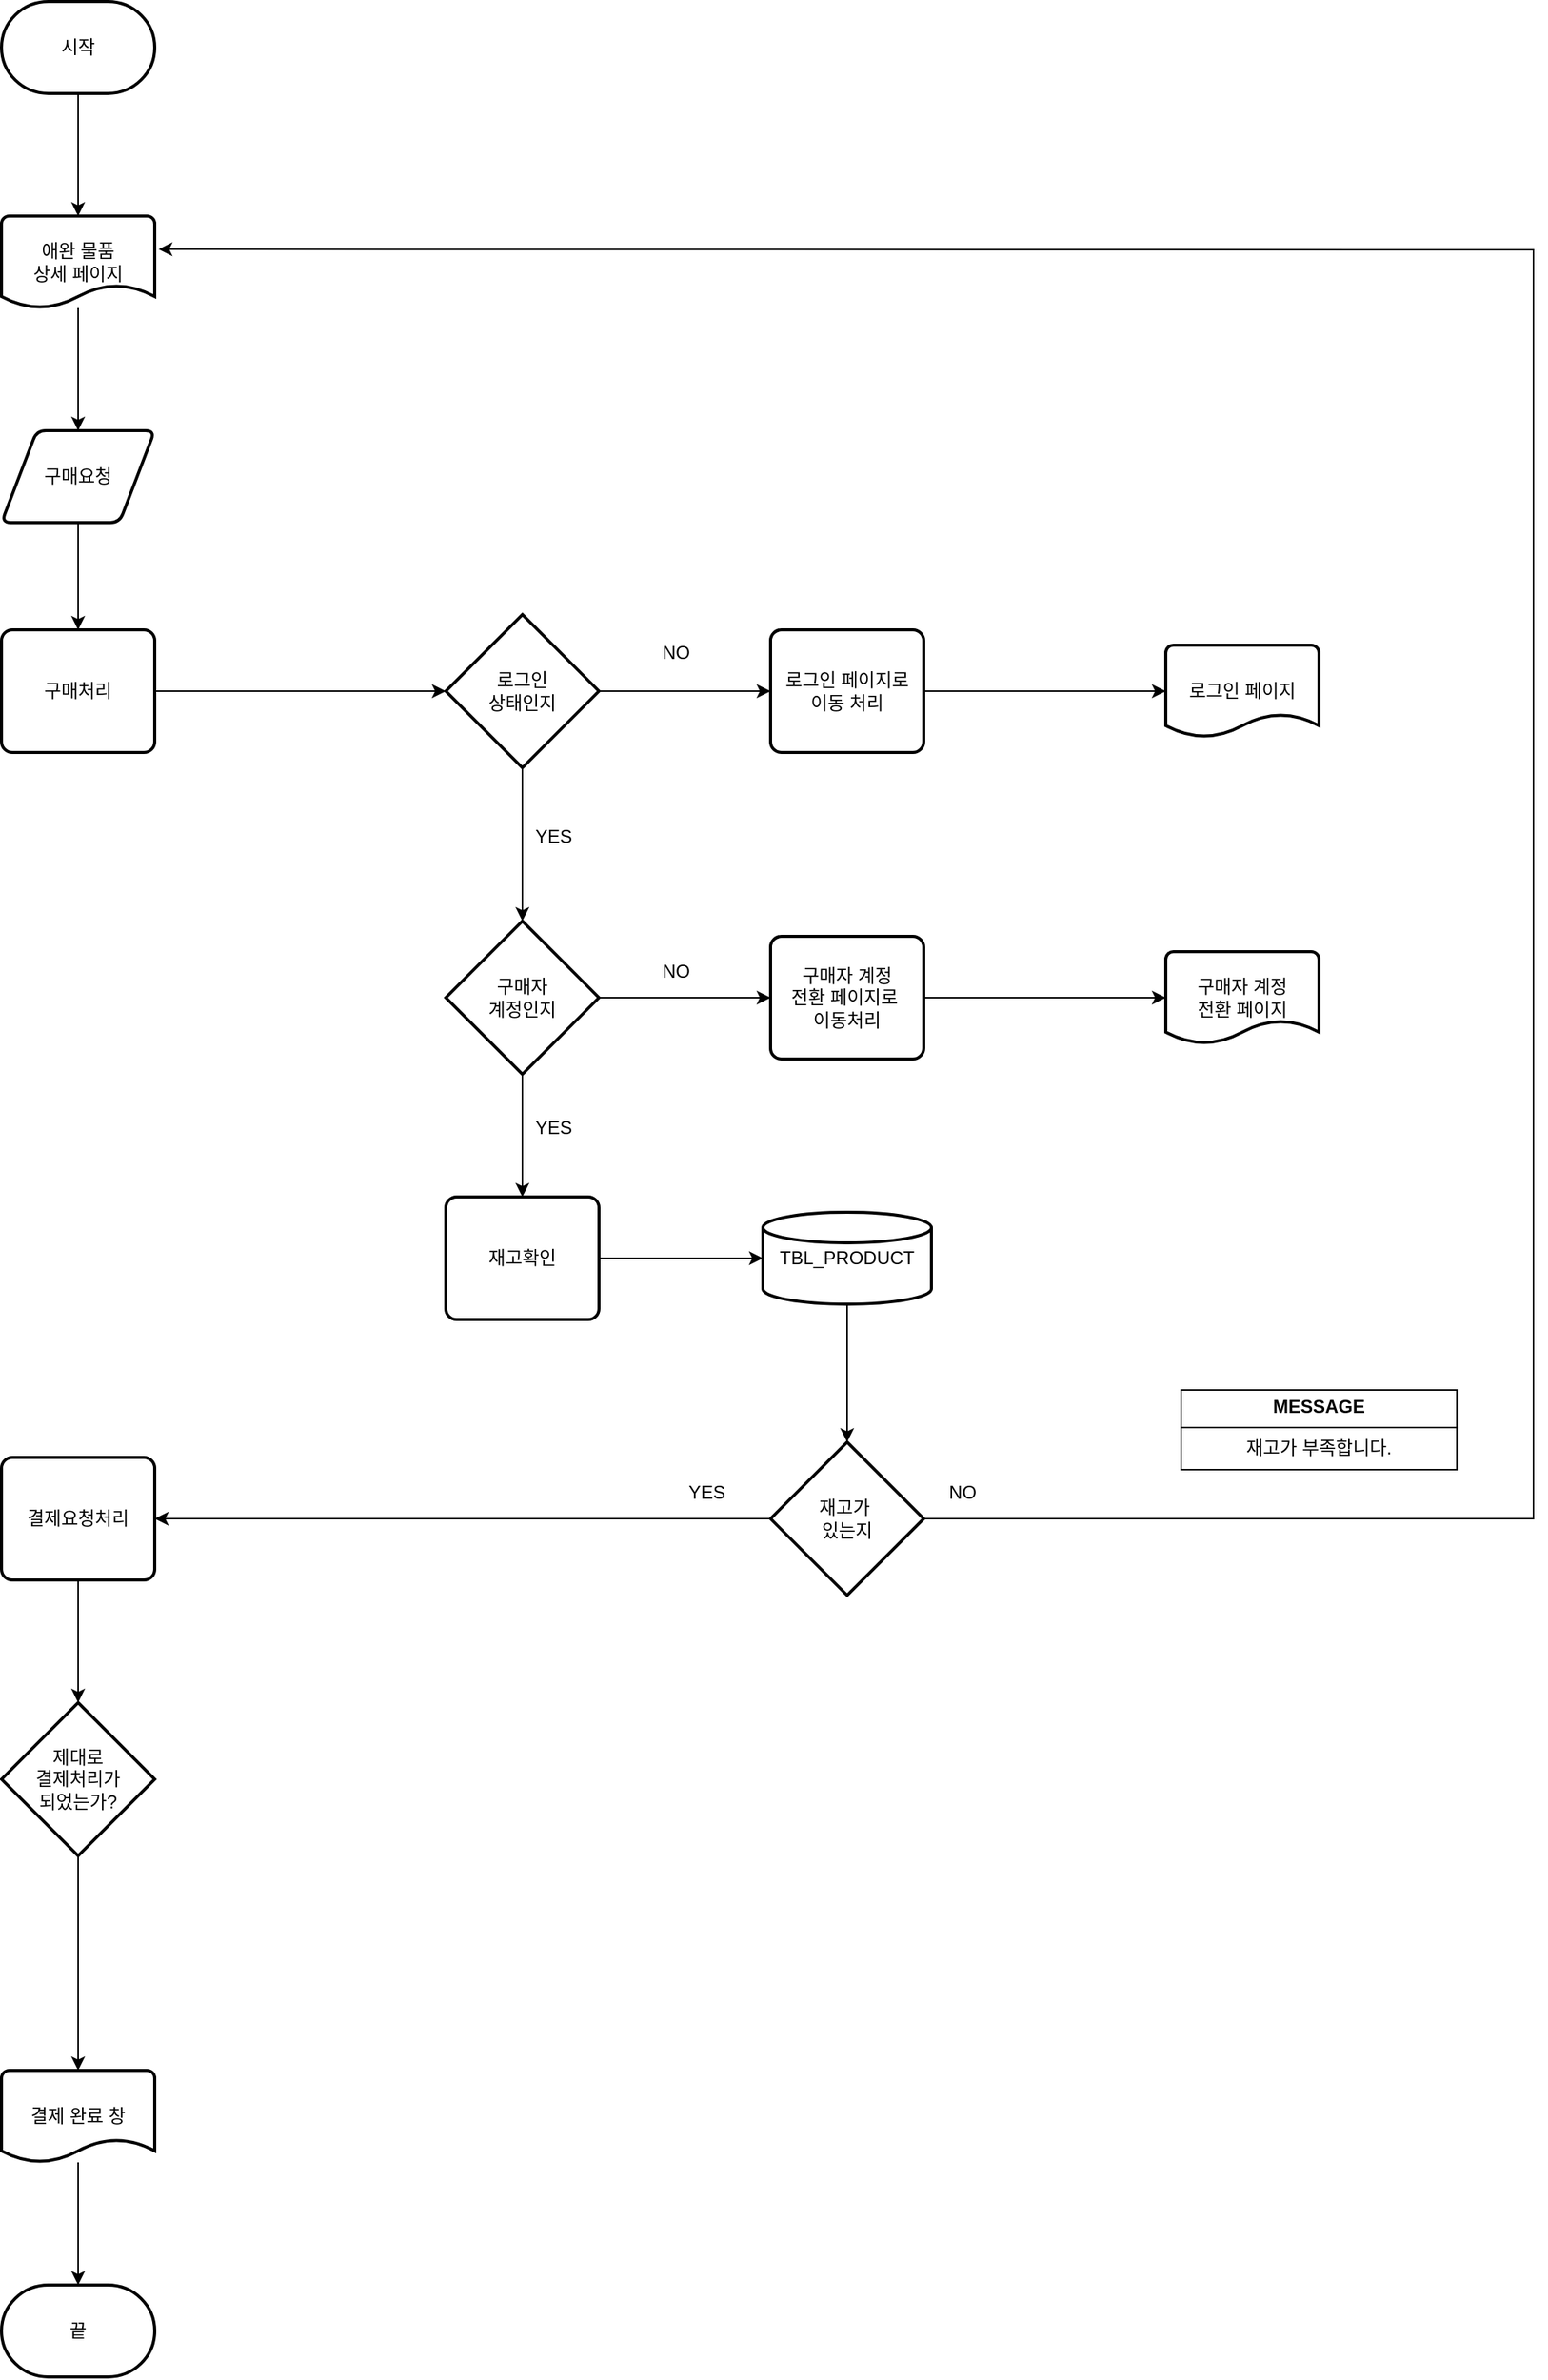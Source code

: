 <mxfile version="26.0.6">
  <diagram name="페이지-1" id="8iOkab4ulNSNluScQn8t">
    <mxGraphModel dx="2206" dy="1200" grid="1" gridSize="10" guides="1" tooltips="1" connect="1" arrows="1" fold="1" page="1" pageScale="1" pageWidth="827" pageHeight="1169" math="0" shadow="0">
      <root>
        <mxCell id="0" />
        <mxCell id="1" parent="0" />
        <mxCell id="TvJxn3U8qlSnxqmgQSPr-1" value="시작" style="strokeWidth=2;html=1;shape=mxgraph.flowchart.terminator;whiteSpace=wrap;" vertex="1" parent="1">
          <mxGeometry x="330" y="10" width="100" height="60" as="geometry" />
        </mxCell>
        <mxCell id="TvJxn3U8qlSnxqmgQSPr-2" value="끝" style="strokeWidth=2;html=1;shape=mxgraph.flowchart.terminator;whiteSpace=wrap;" vertex="1" parent="1">
          <mxGeometry x="330" y="1500" width="100" height="60" as="geometry" />
        </mxCell>
        <mxCell id="TvJxn3U8qlSnxqmgQSPr-11" style="edgeStyle=orthogonalEdgeStyle;rounded=0;orthogonalLoop=1;jettySize=auto;html=1;entryX=0.5;entryY=0;entryDx=0;entryDy=0;" edge="1" parent="1" source="TvJxn3U8qlSnxqmgQSPr-3" target="TvJxn3U8qlSnxqmgQSPr-4">
          <mxGeometry relative="1" as="geometry" />
        </mxCell>
        <mxCell id="TvJxn3U8qlSnxqmgQSPr-3" value="애완 물품&lt;div&gt;상세 페이지&lt;/div&gt;" style="strokeWidth=2;html=1;shape=mxgraph.flowchart.document2;whiteSpace=wrap;size=0.25;" vertex="1" parent="1">
          <mxGeometry x="330" y="150" width="100" height="60" as="geometry" />
        </mxCell>
        <mxCell id="TvJxn3U8qlSnxqmgQSPr-12" style="edgeStyle=orthogonalEdgeStyle;rounded=0;orthogonalLoop=1;jettySize=auto;html=1;entryX=0.5;entryY=0;entryDx=0;entryDy=0;" edge="1" parent="1" source="TvJxn3U8qlSnxqmgQSPr-4" target="TvJxn3U8qlSnxqmgQSPr-9">
          <mxGeometry relative="1" as="geometry" />
        </mxCell>
        <mxCell id="TvJxn3U8qlSnxqmgQSPr-4" value="구매요청" style="shape=parallelogram;html=1;strokeWidth=2;perimeter=parallelogramPerimeter;whiteSpace=wrap;rounded=1;arcSize=12;size=0.23;" vertex="1" parent="1">
          <mxGeometry x="330" y="290" width="100" height="60" as="geometry" />
        </mxCell>
        <mxCell id="TvJxn3U8qlSnxqmgQSPr-33" style="edgeStyle=orthogonalEdgeStyle;rounded=0;orthogonalLoop=1;jettySize=auto;html=1;entryX=0;entryY=0.5;entryDx=0;entryDy=0;" edge="1" parent="1" source="TvJxn3U8qlSnxqmgQSPr-5" target="TvJxn3U8qlSnxqmgQSPr-32">
          <mxGeometry relative="1" as="geometry" />
        </mxCell>
        <mxCell id="TvJxn3U8qlSnxqmgQSPr-5" value="로그인&lt;div&gt;상태인지&lt;/div&gt;" style="strokeWidth=2;html=1;shape=mxgraph.flowchart.decision;whiteSpace=wrap;" vertex="1" parent="1">
          <mxGeometry x="620" y="410" width="100" height="100" as="geometry" />
        </mxCell>
        <mxCell id="TvJxn3U8qlSnxqmgQSPr-20" style="edgeStyle=orthogonalEdgeStyle;rounded=0;orthogonalLoop=1;jettySize=auto;html=1;entryX=0.5;entryY=0;entryDx=0;entryDy=0;" edge="1" parent="1" source="TvJxn3U8qlSnxqmgQSPr-6" target="TvJxn3U8qlSnxqmgQSPr-19">
          <mxGeometry relative="1" as="geometry" />
        </mxCell>
        <mxCell id="TvJxn3U8qlSnxqmgQSPr-36" style="edgeStyle=orthogonalEdgeStyle;rounded=0;orthogonalLoop=1;jettySize=auto;html=1;" edge="1" parent="1" source="TvJxn3U8qlSnxqmgQSPr-6" target="TvJxn3U8qlSnxqmgQSPr-35">
          <mxGeometry relative="1" as="geometry" />
        </mxCell>
        <mxCell id="TvJxn3U8qlSnxqmgQSPr-6" value="구매자&lt;div&gt;계정인지&lt;/div&gt;" style="strokeWidth=2;html=1;shape=mxgraph.flowchart.decision;whiteSpace=wrap;" vertex="1" parent="1">
          <mxGeometry x="620" y="610" width="100" height="100" as="geometry" />
        </mxCell>
        <mxCell id="TvJxn3U8qlSnxqmgQSPr-25" style="edgeStyle=orthogonalEdgeStyle;rounded=0;orthogonalLoop=1;jettySize=auto;html=1;entryX=1;entryY=0.5;entryDx=0;entryDy=0;" edge="1" parent="1" source="TvJxn3U8qlSnxqmgQSPr-7" target="TvJxn3U8qlSnxqmgQSPr-24">
          <mxGeometry relative="1" as="geometry" />
        </mxCell>
        <mxCell id="TvJxn3U8qlSnxqmgQSPr-7" value="재고가&amp;nbsp;&lt;div&gt;있는지&lt;/div&gt;" style="strokeWidth=2;html=1;shape=mxgraph.flowchart.decision;whiteSpace=wrap;" vertex="1" parent="1">
          <mxGeometry x="832" y="950" width="100" height="100" as="geometry" />
        </mxCell>
        <mxCell id="TvJxn3U8qlSnxqmgQSPr-8" value="TBL_PRODUCT" style="strokeWidth=2;html=1;shape=mxgraph.flowchart.database;whiteSpace=wrap;" vertex="1" parent="1">
          <mxGeometry x="827" y="800" width="110" height="60" as="geometry" />
        </mxCell>
        <mxCell id="TvJxn3U8qlSnxqmgQSPr-13" style="edgeStyle=orthogonalEdgeStyle;rounded=0;orthogonalLoop=1;jettySize=auto;html=1;" edge="1" parent="1" source="TvJxn3U8qlSnxqmgQSPr-9" target="TvJxn3U8qlSnxqmgQSPr-5">
          <mxGeometry relative="1" as="geometry" />
        </mxCell>
        <mxCell id="TvJxn3U8qlSnxqmgQSPr-9" value="구매처리" style="rounded=1;whiteSpace=wrap;html=1;absoluteArcSize=1;arcSize=14;strokeWidth=2;" vertex="1" parent="1">
          <mxGeometry x="330" y="420" width="100" height="80" as="geometry" />
        </mxCell>
        <mxCell id="TvJxn3U8qlSnxqmgQSPr-10" style="edgeStyle=orthogonalEdgeStyle;rounded=0;orthogonalLoop=1;jettySize=auto;html=1;entryX=0.5;entryY=0;entryDx=0;entryDy=0;entryPerimeter=0;" edge="1" parent="1" source="TvJxn3U8qlSnxqmgQSPr-1" target="TvJxn3U8qlSnxqmgQSPr-3">
          <mxGeometry relative="1" as="geometry" />
        </mxCell>
        <mxCell id="TvJxn3U8qlSnxqmgQSPr-14" style="edgeStyle=orthogonalEdgeStyle;rounded=0;orthogonalLoop=1;jettySize=auto;html=1;entryX=0.5;entryY=0;entryDx=0;entryDy=0;entryPerimeter=0;" edge="1" parent="1" source="TvJxn3U8qlSnxqmgQSPr-5" target="TvJxn3U8qlSnxqmgQSPr-6">
          <mxGeometry relative="1" as="geometry" />
        </mxCell>
        <mxCell id="TvJxn3U8qlSnxqmgQSPr-17" value="YES" style="text;html=1;align=center;verticalAlign=middle;resizable=0;points=[];autosize=1;strokeColor=none;fillColor=none;" vertex="1" parent="1">
          <mxGeometry x="665" y="540" width="50" height="30" as="geometry" />
        </mxCell>
        <mxCell id="TvJxn3U8qlSnxqmgQSPr-18" value="YES" style="text;html=1;align=center;verticalAlign=middle;resizable=0;points=[];autosize=1;strokeColor=none;fillColor=none;" vertex="1" parent="1">
          <mxGeometry x="665" y="730" width="50" height="30" as="geometry" />
        </mxCell>
        <mxCell id="TvJxn3U8qlSnxqmgQSPr-21" style="edgeStyle=orthogonalEdgeStyle;rounded=0;orthogonalLoop=1;jettySize=auto;html=1;" edge="1" parent="1" source="TvJxn3U8qlSnxqmgQSPr-19" target="TvJxn3U8qlSnxqmgQSPr-8">
          <mxGeometry relative="1" as="geometry" />
        </mxCell>
        <mxCell id="TvJxn3U8qlSnxqmgQSPr-19" value="재고확인" style="rounded=1;whiteSpace=wrap;html=1;absoluteArcSize=1;arcSize=14;strokeWidth=2;" vertex="1" parent="1">
          <mxGeometry x="620" y="790" width="100" height="80" as="geometry" />
        </mxCell>
        <mxCell id="TvJxn3U8qlSnxqmgQSPr-22" style="edgeStyle=orthogonalEdgeStyle;rounded=0;orthogonalLoop=1;jettySize=auto;html=1;entryX=0.5;entryY=0;entryDx=0;entryDy=0;entryPerimeter=0;" edge="1" parent="1" source="TvJxn3U8qlSnxqmgQSPr-8" target="TvJxn3U8qlSnxqmgQSPr-7">
          <mxGeometry relative="1" as="geometry" />
        </mxCell>
        <mxCell id="TvJxn3U8qlSnxqmgQSPr-23" value="YES" style="text;html=1;align=center;verticalAlign=middle;resizable=0;points=[];autosize=1;strokeColor=none;fillColor=none;" vertex="1" parent="1">
          <mxGeometry x="765" y="968" width="50" height="30" as="geometry" />
        </mxCell>
        <mxCell id="TvJxn3U8qlSnxqmgQSPr-24" value="결제요청처리" style="rounded=1;whiteSpace=wrap;html=1;absoluteArcSize=1;arcSize=14;strokeWidth=2;" vertex="1" parent="1">
          <mxGeometry x="330" y="960" width="100" height="80" as="geometry" />
        </mxCell>
        <mxCell id="TvJxn3U8qlSnxqmgQSPr-26" value="결제 완료 창" style="strokeWidth=2;html=1;shape=mxgraph.flowchart.document2;whiteSpace=wrap;size=0.25;" vertex="1" parent="1">
          <mxGeometry x="330" y="1360" width="100" height="60" as="geometry" />
        </mxCell>
        <mxCell id="TvJxn3U8qlSnxqmgQSPr-30" style="edgeStyle=orthogonalEdgeStyle;rounded=0;orthogonalLoop=1;jettySize=auto;html=1;" edge="1" parent="1" source="TvJxn3U8qlSnxqmgQSPr-27" target="TvJxn3U8qlSnxqmgQSPr-26">
          <mxGeometry relative="1" as="geometry" />
        </mxCell>
        <mxCell id="TvJxn3U8qlSnxqmgQSPr-27" value="제대로&lt;div&gt;결제처리가&lt;/div&gt;&lt;div&gt;되었는가?&lt;/div&gt;" style="strokeWidth=2;html=1;shape=mxgraph.flowchart.decision;whiteSpace=wrap;" vertex="1" parent="1">
          <mxGeometry x="330" y="1120" width="100" height="100" as="geometry" />
        </mxCell>
        <mxCell id="TvJxn3U8qlSnxqmgQSPr-29" style="edgeStyle=orthogonalEdgeStyle;rounded=0;orthogonalLoop=1;jettySize=auto;html=1;entryX=0.5;entryY=0;entryDx=0;entryDy=0;entryPerimeter=0;" edge="1" parent="1" source="TvJxn3U8qlSnxqmgQSPr-24" target="TvJxn3U8qlSnxqmgQSPr-27">
          <mxGeometry relative="1" as="geometry" />
        </mxCell>
        <mxCell id="TvJxn3U8qlSnxqmgQSPr-31" style="edgeStyle=orthogonalEdgeStyle;rounded=0;orthogonalLoop=1;jettySize=auto;html=1;entryX=0.5;entryY=0;entryDx=0;entryDy=0;entryPerimeter=0;" edge="1" parent="1" source="TvJxn3U8qlSnxqmgQSPr-26" target="TvJxn3U8qlSnxqmgQSPr-2">
          <mxGeometry relative="1" as="geometry" />
        </mxCell>
        <mxCell id="TvJxn3U8qlSnxqmgQSPr-32" value="로그인 페이지로&lt;div&gt;이동 처리&lt;/div&gt;" style="rounded=1;whiteSpace=wrap;html=1;absoluteArcSize=1;arcSize=14;strokeWidth=2;" vertex="1" parent="1">
          <mxGeometry x="832" y="420" width="100" height="80" as="geometry" />
        </mxCell>
        <mxCell id="TvJxn3U8qlSnxqmgQSPr-34" value="NO" style="text;html=1;align=center;verticalAlign=middle;resizable=0;points=[];autosize=1;strokeColor=none;fillColor=none;" vertex="1" parent="1">
          <mxGeometry x="750" y="420" width="40" height="30" as="geometry" />
        </mxCell>
        <mxCell id="TvJxn3U8qlSnxqmgQSPr-35" value="구매자 계정&lt;div&gt;전&lt;span style=&quot;background-color: transparent; color: light-dark(rgb(0, 0, 0), rgb(255, 255, 255));&quot;&gt;환&amp;nbsp;&lt;/span&gt;&lt;span style=&quot;background-color: transparent; color: light-dark(rgb(0, 0, 0), rgb(255, 255, 255));&quot;&gt;페이지로&amp;nbsp;&lt;/span&gt;&lt;div&gt;&lt;span style=&quot;background-color: transparent; color: light-dark(rgb(0, 0, 0), rgb(255, 255, 255));&quot;&gt;이동처리&lt;/span&gt;&lt;/div&gt;&lt;/div&gt;" style="rounded=1;whiteSpace=wrap;html=1;absoluteArcSize=1;arcSize=14;strokeWidth=2;" vertex="1" parent="1">
          <mxGeometry x="832" y="620" width="100" height="80" as="geometry" />
        </mxCell>
        <mxCell id="TvJxn3U8qlSnxqmgQSPr-37" value="NO" style="text;html=1;align=center;verticalAlign=middle;resizable=0;points=[];autosize=1;strokeColor=none;fillColor=none;" vertex="1" parent="1">
          <mxGeometry x="750" y="628" width="40" height="30" as="geometry" />
        </mxCell>
        <mxCell id="TvJxn3U8qlSnxqmgQSPr-38" value="로그인 페이지" style="strokeWidth=2;html=1;shape=mxgraph.flowchart.document2;whiteSpace=wrap;size=0.25;" vertex="1" parent="1">
          <mxGeometry x="1090" y="430" width="100" height="60" as="geometry" />
        </mxCell>
        <mxCell id="TvJxn3U8qlSnxqmgQSPr-39" style="edgeStyle=orthogonalEdgeStyle;rounded=0;orthogonalLoop=1;jettySize=auto;html=1;entryX=0;entryY=0.5;entryDx=0;entryDy=0;entryPerimeter=0;" edge="1" parent="1" source="TvJxn3U8qlSnxqmgQSPr-32" target="TvJxn3U8qlSnxqmgQSPr-38">
          <mxGeometry relative="1" as="geometry" />
        </mxCell>
        <mxCell id="TvJxn3U8qlSnxqmgQSPr-40" value="구매자 계정&lt;div&gt;전환 페이지&lt;/div&gt;" style="strokeWidth=2;html=1;shape=mxgraph.flowchart.document2;whiteSpace=wrap;size=0.25;" vertex="1" parent="1">
          <mxGeometry x="1090" y="630" width="100" height="60" as="geometry" />
        </mxCell>
        <mxCell id="TvJxn3U8qlSnxqmgQSPr-41" style="edgeStyle=orthogonalEdgeStyle;rounded=0;orthogonalLoop=1;jettySize=auto;html=1;entryX=0;entryY=0.5;entryDx=0;entryDy=0;entryPerimeter=0;" edge="1" parent="1" source="TvJxn3U8qlSnxqmgQSPr-35" target="TvJxn3U8qlSnxqmgQSPr-40">
          <mxGeometry relative="1" as="geometry" />
        </mxCell>
        <mxCell id="TvJxn3U8qlSnxqmgQSPr-42" value="" style="endArrow=classic;html=1;rounded=0;exitX=1;exitY=0.5;exitDx=0;exitDy=0;exitPerimeter=0;entryX=1.025;entryY=0.361;entryDx=0;entryDy=0;entryPerimeter=0;" edge="1" parent="1" source="TvJxn3U8qlSnxqmgQSPr-7" target="TvJxn3U8qlSnxqmgQSPr-3">
          <mxGeometry width="50" height="50" relative="1" as="geometry">
            <mxPoint x="1030" y="980" as="sourcePoint" />
            <mxPoint x="1080" y="930" as="targetPoint" />
            <Array as="points">
              <mxPoint x="1330" y="1000" />
              <mxPoint x="1330" y="680" />
              <mxPoint x="1330" y="172" />
            </Array>
          </mxGeometry>
        </mxCell>
        <mxCell id="TvJxn3U8qlSnxqmgQSPr-43" value="&lt;p style=&quot;margin: 4px 0px 0px;&quot;&gt;&lt;b&gt;MESSAGE&lt;/b&gt;&lt;/p&gt;&lt;hr style=&quot;border-style:solid;&quot; size=&quot;1&quot;&gt;&lt;div style=&quot;height: 2px;&quot;&gt;재고가 부족합니다.&lt;/div&gt;" style="verticalAlign=middle;align=center;overflow=fill;html=1;whiteSpace=wrap;" vertex="1" parent="1">
          <mxGeometry x="1100" y="916" width="180" height="52" as="geometry" />
        </mxCell>
        <mxCell id="TvJxn3U8qlSnxqmgQSPr-44" value="NO" style="text;html=1;align=center;verticalAlign=middle;resizable=0;points=[];autosize=1;strokeColor=none;fillColor=none;" vertex="1" parent="1">
          <mxGeometry x="937" y="968" width="40" height="30" as="geometry" />
        </mxCell>
      </root>
    </mxGraphModel>
  </diagram>
</mxfile>
